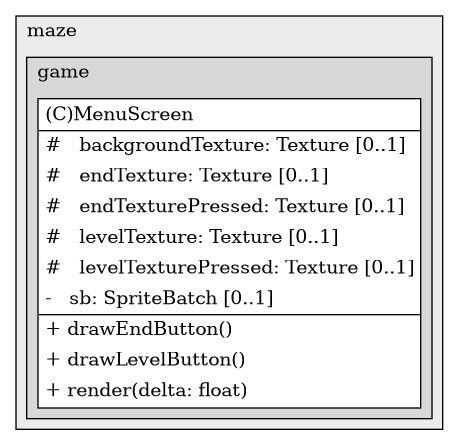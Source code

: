 @startuml

/' diagram meta data start
config=StructureConfiguration;
{
  "projectClassification": {
    "searchMode": "OpenProject", // OpenProject, AllProjects
    "includedProjects": "",
    "pathEndKeywords": "*.impl",
    "isClientPath": "",
    "isClientName": "",
    "isTestPath": "",
    "isTestName": "",
    "isMappingPath": "",
    "isMappingName": "",
    "isDataAccessPath": "",
    "isDataAccessName": "",
    "isDataStructurePath": "",
    "isDataStructureName": "",
    "isInterfaceStructuresPath": "",
    "isInterfaceStructuresName": "",
    "isEntryPointPath": "",
    "isEntryPointName": "",
    "treatFinalFieldsAsMandatory": false
  },
  "graphRestriction": {
    "classPackageExcludeFilter": "",
    "classPackageIncludeFilter": "",
    "classNameExcludeFilter": "",
    "classNameIncludeFilter": "",
    "methodNameExcludeFilter": "",
    "methodNameIncludeFilter": "",
    "removeByInheritance": "", // inheritance/annotation based filtering is done in a second step
    "removeByAnnotation": "",
    "removeByClassPackage": "", // cleanup the graph after inheritance/annotation based filtering is done
    "removeByClassName": "",
    "cutMappings": false,
    "cutEnum": true,
    "cutTests": true,
    "cutClient": true,
    "cutDataAccess": false,
    "cutInterfaceStructures": false,
    "cutDataStructures": false,
    "cutGetterAndSetter": true,
    "cutConstructors": true
  },
  "graphTraversal": {
    "forwardDepth": 3,
    "backwardDepth": 3,
    "classPackageExcludeFilter": "",
    "classPackageIncludeFilter": "",
    "classNameExcludeFilter": "",
    "classNameIncludeFilter": "",
    "methodNameExcludeFilter": "",
    "methodNameIncludeFilter": "",
    "hideMappings": false,
    "hideDataStructures": false,
    "hidePrivateMethods": true,
    "hideInterfaceCalls": true, // indirection: implementation -> interface (is hidden) -> implementation
    "onlyShowApplicationEntryPoints": false, // root node is included
    "useMethodCallsForStructureDiagram": "ForwardOnly" // ForwardOnly, BothDirections, No
  },
  "details": {
    "aggregation": "GroupByClass", // ByClass, GroupByClass, None
    "showClassGenericTypes": true,
    "showMethods": true,
    "showMethodParameterNames": true,
    "showMethodParameterTypes": true,
    "showMethodReturnType": true,
    "showPackageLevels": 2,
    "showDetailedClassStructure": true
  },
  "rootClass": "com.maze.game.screens.MenuScreen",
  "extensionCallbackMethod": "" // qualified.class.name#methodName - signature: public static String method(String)
}
diagram meta data end '/



digraph g {
    rankdir="TB"
    splines=polyline
    

'nodes 
subgraph cluster_3344319 { 
   	label=maze
	labeljust=l
	fillcolor="#ececec"
	style=filled
   
   subgraph cluster_1648327873 { 
   	label=game
	labeljust=l
	fillcolor="#d8d8d8"
	style=filled
   
   MenuScreen268915155[
	label=<<TABLE BORDER="1" CELLBORDER="0" CELLPADDING="4" CELLSPACING="0">
<TR><TD ALIGN="LEFT" >(C)MenuScreen</TD></TR>
<HR/>
<TR><TD ALIGN="LEFT" >#   backgroundTexture: Texture [0..1]</TD></TR>
<TR><TD ALIGN="LEFT" >#   endTexture: Texture [0..1]</TD></TR>
<TR><TD ALIGN="LEFT" >#   endTexturePressed: Texture [0..1]</TD></TR>
<TR><TD ALIGN="LEFT" >#   levelTexture: Texture [0..1]</TD></TR>
<TR><TD ALIGN="LEFT" >#   levelTexturePressed: Texture [0..1]</TD></TR>
<TR><TD ALIGN="LEFT" >-   sb: SpriteBatch [0..1]</TD></TR>
<HR/>
<TR><TD ALIGN="LEFT" >+ drawEndButton()</TD></TR>
<TR><TD ALIGN="LEFT" >+ drawLevelButton()</TD></TR>
<TR><TD ALIGN="LEFT" >+ render(delta: float)</TD></TR>
</TABLE>>
	style=filled
	margin=0
	shape=plaintext
	fillcolor="#FFFFFF"
];
} 
} 

'edges    

    
}
@enduml